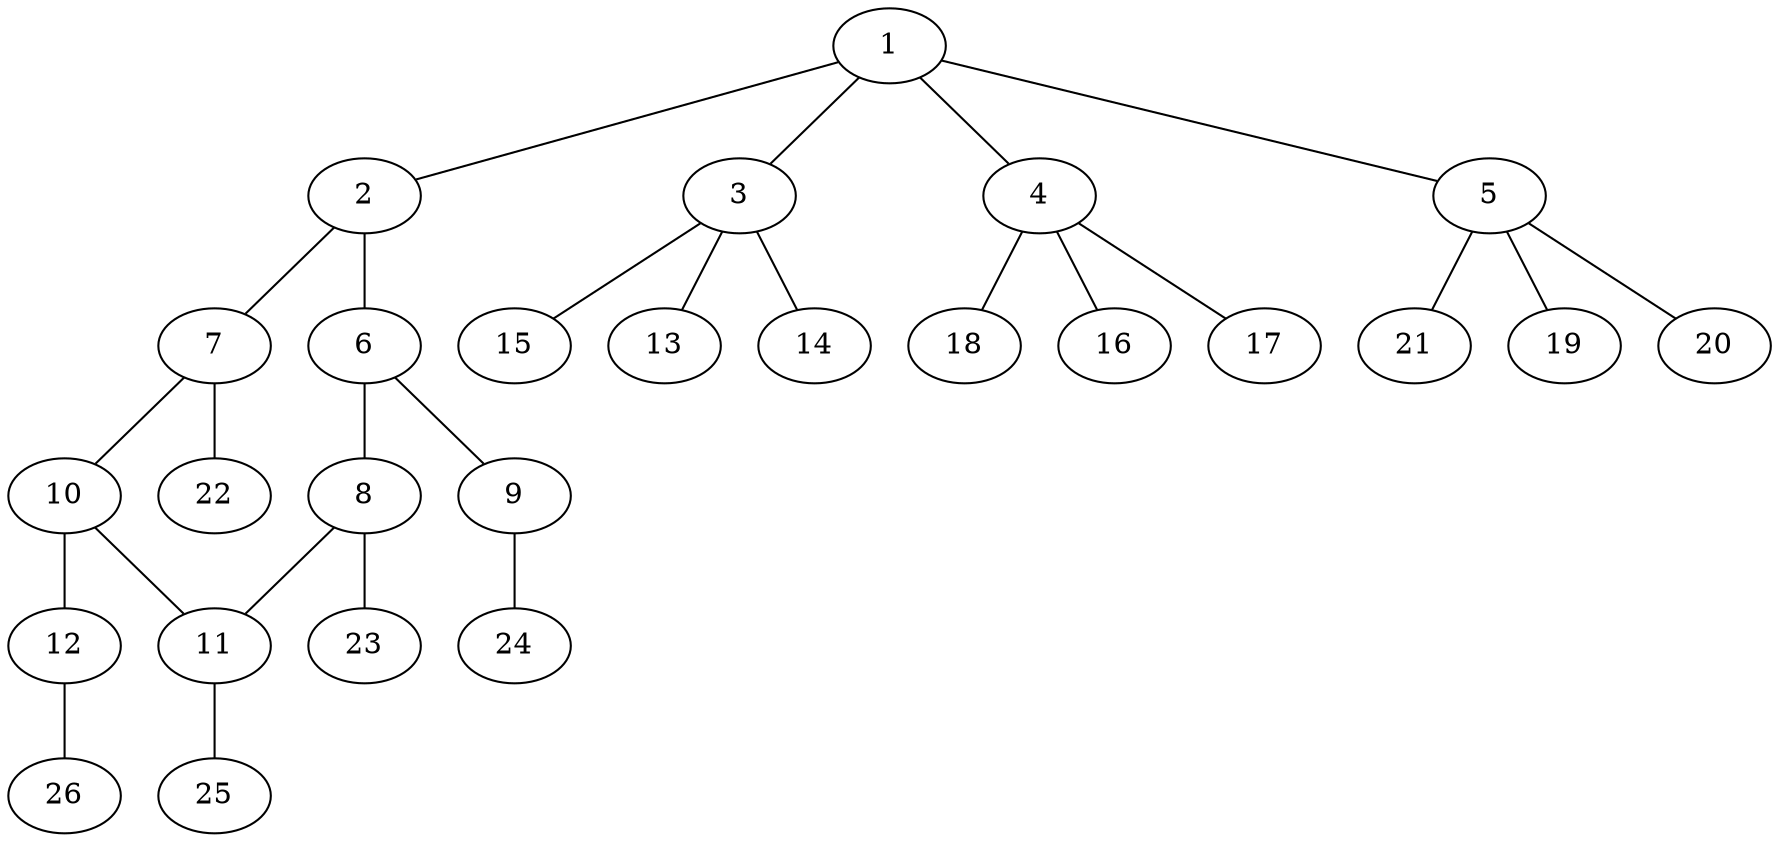 graph molecule_517 {
	1	 [chem=C];
	2	 [chem=C];
	1 -- 2	 [valence=1];
	3	 [chem=C];
	1 -- 3	 [valence=1];
	4	 [chem=C];
	1 -- 4	 [valence=1];
	5	 [chem=C];
	1 -- 5	 [valence=1];
	6	 [chem=C];
	2 -- 6	 [valence=2];
	7	 [chem=C];
	2 -- 7	 [valence=1];
	13	 [chem=H];
	3 -- 13	 [valence=1];
	14	 [chem=H];
	3 -- 14	 [valence=1];
	15	 [chem=H];
	3 -- 15	 [valence=1];
	16	 [chem=H];
	4 -- 16	 [valence=1];
	17	 [chem=H];
	4 -- 17	 [valence=1];
	18	 [chem=H];
	4 -- 18	 [valence=1];
	19	 [chem=H];
	5 -- 19	 [valence=1];
	20	 [chem=H];
	5 -- 20	 [valence=1];
	21	 [chem=H];
	5 -- 21	 [valence=1];
	8	 [chem=C];
	6 -- 8	 [valence=1];
	9	 [chem=O];
	6 -- 9	 [valence=1];
	10	 [chem=C];
	7 -- 10	 [valence=2];
	22	 [chem=H];
	7 -- 22	 [valence=1];
	11	 [chem=C];
	8 -- 11	 [valence=2];
	23	 [chem=H];
	8 -- 23	 [valence=1];
	24	 [chem=H];
	9 -- 24	 [valence=1];
	10 -- 11	 [valence=1];
	12	 [chem=O];
	10 -- 12	 [valence=1];
	25	 [chem=H];
	11 -- 25	 [valence=1];
	26	 [chem=H];
	12 -- 26	 [valence=1];
}
